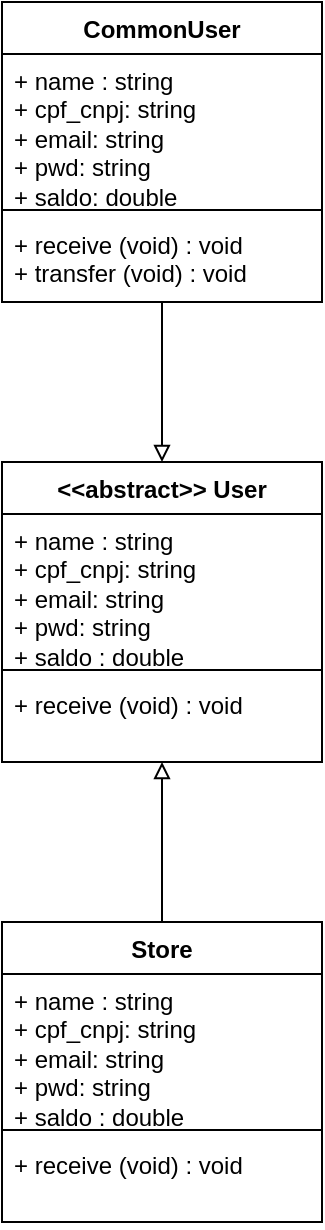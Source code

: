 <mxfile version="24.8.6" pages="2">
  <diagram name="UML" id="MvfSUKwGwdcnrsB4NHhz">
    <mxGraphModel dx="714" dy="1858" grid="1" gridSize="10" guides="1" tooltips="1" connect="1" arrows="1" fold="1" page="1" pageScale="1" pageWidth="827" pageHeight="1169" math="0" shadow="0">
      <root>
        <mxCell id="0" />
        <mxCell id="1" parent="0" />
        <mxCell id="cY8wUNtef6EiulZyEPsS-9" value="" style="edgeStyle=orthogonalEdgeStyle;rounded=0;orthogonalLoop=1;jettySize=auto;html=1;endArrow=none;endFill=0;jumpStyle=line;startArrow=block;startFill=0;" parent="1" source="cY8wUNtef6EiulZyEPsS-1" target="cY8wUNtef6EiulZyEPsS-5" edge="1">
          <mxGeometry relative="1" as="geometry" />
        </mxCell>
        <mxCell id="cY8wUNtef6EiulZyEPsS-17" value="" style="edgeStyle=orthogonalEdgeStyle;rounded=0;orthogonalLoop=1;jettySize=auto;html=1;endArrow=none;endFill=0;startArrow=block;startFill=0;" parent="1" source="cY8wUNtef6EiulZyEPsS-1" target="cY8wUNtef6EiulZyEPsS-13" edge="1">
          <mxGeometry relative="1" as="geometry" />
        </mxCell>
        <mxCell id="cY8wUNtef6EiulZyEPsS-1" value="&amp;lt;&amp;lt;abstract&amp;gt;&amp;gt; User" style="swimlane;fontStyle=1;align=center;verticalAlign=top;childLayout=stackLayout;horizontal=1;startSize=26;horizontalStack=0;resizeParent=1;resizeParentMax=0;resizeLast=0;collapsible=1;marginBottom=0;whiteSpace=wrap;html=1;" parent="1" vertex="1">
          <mxGeometry x="300" y="130" width="160" height="150" as="geometry" />
        </mxCell>
        <mxCell id="cY8wUNtef6EiulZyEPsS-2" value="+ name : string&lt;div&gt;+ cpf_cnpj: string&lt;/div&gt;&lt;div&gt;+ email: string&lt;/div&gt;&lt;div&gt;+ pwd: string&lt;/div&gt;&lt;div&gt;+ saldo : double&lt;/div&gt;" style="text;strokeColor=none;fillColor=none;align=left;verticalAlign=top;spacingLeft=4;spacingRight=4;overflow=hidden;rotatable=0;points=[[0,0.5],[1,0.5]];portConstraint=eastwest;whiteSpace=wrap;html=1;" parent="cY8wUNtef6EiulZyEPsS-1" vertex="1">
          <mxGeometry y="26" width="160" height="74" as="geometry" />
        </mxCell>
        <mxCell id="cY8wUNtef6EiulZyEPsS-3" value="" style="line;strokeWidth=1;fillColor=none;align=left;verticalAlign=middle;spacingTop=-1;spacingLeft=3;spacingRight=3;rotatable=0;labelPosition=right;points=[];portConstraint=eastwest;strokeColor=inherit;" parent="cY8wUNtef6EiulZyEPsS-1" vertex="1">
          <mxGeometry y="100" width="160" height="8" as="geometry" />
        </mxCell>
        <mxCell id="cY8wUNtef6EiulZyEPsS-4" value="+ receive (void) : void" style="text;strokeColor=none;fillColor=none;align=left;verticalAlign=top;spacingLeft=4;spacingRight=4;overflow=hidden;rotatable=0;points=[[0,0.5],[1,0.5]];portConstraint=eastwest;whiteSpace=wrap;html=1;" parent="cY8wUNtef6EiulZyEPsS-1" vertex="1">
          <mxGeometry y="108" width="160" height="42" as="geometry" />
        </mxCell>
        <mxCell id="cY8wUNtef6EiulZyEPsS-5" value="Store" style="swimlane;fontStyle=1;align=center;verticalAlign=top;childLayout=stackLayout;horizontal=1;startSize=26;horizontalStack=0;resizeParent=1;resizeParentMax=0;resizeLast=0;collapsible=1;marginBottom=0;whiteSpace=wrap;html=1;" parent="1" vertex="1">
          <mxGeometry x="300" y="360" width="160" height="150" as="geometry" />
        </mxCell>
        <mxCell id="cY8wUNtef6EiulZyEPsS-6" value="+ name : string&lt;div&gt;+ cpf_cnpj: string&lt;/div&gt;&lt;div&gt;+ email: string&lt;/div&gt;&lt;div&gt;+ pwd: string&lt;/div&gt;&lt;div&gt;+ saldo : double&lt;/div&gt;" style="text;strokeColor=none;fillColor=none;align=left;verticalAlign=top;spacingLeft=4;spacingRight=4;overflow=hidden;rotatable=0;points=[[0,0.5],[1,0.5]];portConstraint=eastwest;whiteSpace=wrap;html=1;" parent="cY8wUNtef6EiulZyEPsS-5" vertex="1">
          <mxGeometry y="26" width="160" height="74" as="geometry" />
        </mxCell>
        <mxCell id="cY8wUNtef6EiulZyEPsS-7" value="" style="line;strokeWidth=1;fillColor=none;align=left;verticalAlign=middle;spacingTop=-1;spacingLeft=3;spacingRight=3;rotatable=0;labelPosition=right;points=[];portConstraint=eastwest;strokeColor=inherit;" parent="cY8wUNtef6EiulZyEPsS-5" vertex="1">
          <mxGeometry y="100" width="160" height="8" as="geometry" />
        </mxCell>
        <mxCell id="cY8wUNtef6EiulZyEPsS-8" value="+ receive (void) : void" style="text;strokeColor=none;fillColor=none;align=left;verticalAlign=top;spacingLeft=4;spacingRight=4;overflow=hidden;rotatable=0;points=[[0,0.5],[1,0.5]];portConstraint=eastwest;whiteSpace=wrap;html=1;" parent="cY8wUNtef6EiulZyEPsS-5" vertex="1">
          <mxGeometry y="108" width="160" height="42" as="geometry" />
        </mxCell>
        <mxCell id="cY8wUNtef6EiulZyEPsS-13" value="CommonUser" style="swimlane;fontStyle=1;align=center;verticalAlign=top;childLayout=stackLayout;horizontal=1;startSize=26;horizontalStack=0;resizeParent=1;resizeParentMax=0;resizeLast=0;collapsible=1;marginBottom=0;whiteSpace=wrap;html=1;" parent="1" vertex="1">
          <mxGeometry x="300" y="-100" width="160" height="150" as="geometry" />
        </mxCell>
        <mxCell id="cY8wUNtef6EiulZyEPsS-14" value="+ name : string&lt;div&gt;+ cpf_cnpj: string&lt;/div&gt;&lt;div&gt;+ email: string&lt;/div&gt;&lt;div&gt;+ pwd: string&lt;/div&gt;&lt;div&gt;+ saldo: double&lt;/div&gt;" style="text;strokeColor=none;fillColor=none;align=left;verticalAlign=top;spacingLeft=4;spacingRight=4;overflow=hidden;rotatable=0;points=[[0,0.5],[1,0.5]];portConstraint=eastwest;whiteSpace=wrap;html=1;" parent="cY8wUNtef6EiulZyEPsS-13" vertex="1">
          <mxGeometry y="26" width="160" height="74" as="geometry" />
        </mxCell>
        <mxCell id="cY8wUNtef6EiulZyEPsS-15" value="" style="line;strokeWidth=1;fillColor=none;align=left;verticalAlign=middle;spacingTop=-1;spacingLeft=3;spacingRight=3;rotatable=0;labelPosition=right;points=[];portConstraint=eastwest;strokeColor=inherit;" parent="cY8wUNtef6EiulZyEPsS-13" vertex="1">
          <mxGeometry y="100" width="160" height="8" as="geometry" />
        </mxCell>
        <mxCell id="cY8wUNtef6EiulZyEPsS-16" value="+ receive (void) : void&lt;div&gt;+ transfer (void) : void&lt;/div&gt;" style="text;strokeColor=none;fillColor=none;align=left;verticalAlign=top;spacingLeft=4;spacingRight=4;overflow=hidden;rotatable=0;points=[[0,0.5],[1,0.5]];portConstraint=eastwest;whiteSpace=wrap;html=1;" parent="cY8wUNtef6EiulZyEPsS-13" vertex="1">
          <mxGeometry y="108" width="160" height="42" as="geometry" />
        </mxCell>
      </root>
    </mxGraphModel>
  </diagram>
  <diagram id="f_n0mu8CgQDKu6z_IwcH" name="Desenho de solucao">
    <mxGraphModel dx="714" dy="689" grid="1" gridSize="10" guides="1" tooltips="1" connect="1" arrows="1" fold="1" page="1" pageScale="1" pageWidth="827" pageHeight="1169" math="0" shadow="0">
      <root>
        <mxCell id="0" />
        <mxCell id="1" parent="0" />
        <mxCell id="oESwHcfnBzSelsX8lsJo-19" style="edgeStyle=orthogonalEdgeStyle;rounded=0;orthogonalLoop=1;jettySize=auto;html=1;" edge="1" parent="1" source="oESwHcfnBzSelsX8lsJo-1" target="oESwHcfnBzSelsX8lsJo-5">
          <mxGeometry relative="1" as="geometry" />
        </mxCell>
        <mxCell id="oESwHcfnBzSelsX8lsJo-21" style="rounded=0;orthogonalLoop=1;jettySize=auto;html=1;" edge="1" parent="1" source="oESwHcfnBzSelsX8lsJo-1">
          <mxGeometry relative="1" as="geometry">
            <mxPoint x="310" y="420" as="targetPoint" />
          </mxGeometry>
        </mxCell>
        <mxCell id="oESwHcfnBzSelsX8lsJo-1" value="Tranferencias" style="sketch=0;points=[[0,0,0],[0.25,0,0],[0.5,0,0],[0.75,0,0],[1,0,0],[0,1,0],[0.25,1,0],[0.5,1,0],[0.75,1,0],[1,1,0],[0,0.25,0],[0,0.5,0],[0,0.75,0],[1,0.25,0],[1,0.5,0],[1,0.75,0]];outlineConnect=0;fontColor=#232F3E;fillColor=#ED7100;strokeColor=#ffffff;dashed=0;verticalLabelPosition=bottom;verticalAlign=top;align=center;html=1;fontSize=12;fontStyle=0;aspect=fixed;shape=mxgraph.aws4.resourceIcon;resIcon=mxgraph.aws4.ecs;" vertex="1" parent="1">
          <mxGeometry x="130" y="250" width="78" height="78" as="geometry" />
        </mxCell>
        <mxCell id="oESwHcfnBzSelsX8lsJo-24" style="rounded=0;orthogonalLoop=1;jettySize=auto;html=1;" edge="1" parent="1" source="oESwHcfnBzSelsX8lsJo-4" target="oESwHcfnBzSelsX8lsJo-7">
          <mxGeometry relative="1" as="geometry" />
        </mxCell>
        <mxCell id="oESwHcfnBzSelsX8lsJo-4" value="" style="sketch=0;points=[[0,0,0],[0.25,0,0],[0.5,0,0],[0.75,0,0],[1,0,0],[0,1,0],[0.25,1,0],[0.5,1,0],[0.75,1,0],[1,1,0],[0,0.25,0],[0,0.5,0],[0,0.75,0],[1,0.25,0],[1,0.5,0],[1,0.75,0]];outlineConnect=0;fontColor=#232F3E;fillColor=#E7157B;strokeColor=#ffffff;dashed=0;verticalLabelPosition=bottom;verticalAlign=top;align=center;html=1;fontSize=12;fontStyle=0;aspect=fixed;shape=mxgraph.aws4.resourceIcon;resIcon=mxgraph.aws4.sqs;" vertex="1" parent="1">
          <mxGeometry x="320" y="130" width="78" height="78" as="geometry" />
        </mxCell>
        <mxCell id="oESwHcfnBzSelsX8lsJo-5" value="" style="sketch=0;points=[[0,0,0],[0.25,0,0],[0.5,0,0],[0.75,0,0],[1,0,0],[0,1,0],[0.25,1,0],[0.5,1,0],[0.75,1,0],[1,1,0],[0,0.25,0],[0,0.5,0],[0,0.75,0],[1,0.25,0],[1,0.5,0],[1,0.75,0]];outlineConnect=0;fontColor=#232F3E;fillColor=#E7157B;strokeColor=#ffffff;dashed=0;verticalLabelPosition=bottom;verticalAlign=top;align=center;html=1;fontSize=12;fontStyle=0;aspect=fixed;shape=mxgraph.aws4.resourceIcon;resIcon=mxgraph.aws4.sns;" vertex="1" parent="1">
          <mxGeometry x="320" y="250" width="78" height="78" as="geometry" />
        </mxCell>
        <mxCell id="oESwHcfnBzSelsX8lsJo-25" style="rounded=0;orthogonalLoop=1;jettySize=auto;html=1;" edge="1" parent="1" source="oESwHcfnBzSelsX8lsJo-6" target="oESwHcfnBzSelsX8lsJo-7">
          <mxGeometry relative="1" as="geometry" />
        </mxCell>
        <mxCell id="oESwHcfnBzSelsX8lsJo-6" value="" style="sketch=0;points=[[0,0,0],[0.25,0,0],[0.5,0,0],[0.75,0,0],[1,0,0],[0,1,0],[0.25,1,0],[0.5,1,0],[0.75,1,0],[1,1,0],[0,0.25,0],[0,0.5,0],[0,0.75,0],[1,0.25,0],[1,0.5,0],[1,0.75,0]];outlineConnect=0;fontColor=#232F3E;fillColor=#8C4FFF;strokeColor=#ffffff;dashed=0;verticalLabelPosition=bottom;verticalAlign=top;align=center;html=1;fontSize=12;fontStyle=0;aspect=fixed;shape=mxgraph.aws4.resourceIcon;resIcon=mxgraph.aws4.managed_streaming_for_kafka;" vertex="1" parent="1">
          <mxGeometry x="320" y="380" width="78" height="78" as="geometry" />
        </mxCell>
        <mxCell id="oESwHcfnBzSelsX8lsJo-11" value="" style="edgeStyle=orthogonalEdgeStyle;rounded=0;orthogonalLoop=1;jettySize=auto;html=1;" edge="1" parent="1" source="oESwHcfnBzSelsX8lsJo-12" target="oESwHcfnBzSelsX8lsJo-10">
          <mxGeometry relative="1" as="geometry" />
        </mxCell>
        <mxCell id="oESwHcfnBzSelsX8lsJo-15" style="edgeStyle=orthogonalEdgeStyle;rounded=0;orthogonalLoop=1;jettySize=auto;html=1;exitX=1;exitY=0.5;exitDx=0;exitDy=0;exitPerimeter=0;entryX=0;entryY=0.5;entryDx=0;entryDy=0;" edge="1" parent="1" source="oESwHcfnBzSelsX8lsJo-7" target="oESwHcfnBzSelsX8lsJo-14">
          <mxGeometry relative="1" as="geometry" />
        </mxCell>
        <mxCell id="oESwHcfnBzSelsX8lsJo-7" value="Mensageria" style="sketch=0;points=[[0,0,0],[0.25,0,0],[0.5,0,0],[0.75,0,0],[1,0,0],[0,1,0],[0.25,1,0],[0.5,1,0],[0.75,1,0],[1,1,0],[0,0.25,0],[0,0.5,0],[0,0.75,0],[1,0.25,0],[1,0.5,0],[1,0.75,0]];outlineConnect=0;fontColor=#232F3E;fillColor=#ED7100;strokeColor=#ffffff;dashed=0;verticalLabelPosition=bottom;verticalAlign=top;align=center;html=1;fontSize=12;fontStyle=0;aspect=fixed;shape=mxgraph.aws4.resourceIcon;resIcon=mxgraph.aws4.ecs;" vertex="1" parent="1">
          <mxGeometry x="510" y="250" width="78" height="78" as="geometry" />
        </mxCell>
        <mxCell id="oESwHcfnBzSelsX8lsJo-9" value="" style="edgeStyle=orthogonalEdgeStyle;rounded=0;orthogonalLoop=1;jettySize=auto;html=1;" edge="1" parent="1" source="oESwHcfnBzSelsX8lsJo-8" target="oESwHcfnBzSelsX8lsJo-1">
          <mxGeometry relative="1" as="geometry" />
        </mxCell>
        <mxCell id="oESwHcfnBzSelsX8lsJo-8" value="" style="shape=actor;whiteSpace=wrap;html=1;" vertex="1" parent="1">
          <mxGeometry x="20" y="259" width="40" height="60" as="geometry" />
        </mxCell>
        <mxCell id="oESwHcfnBzSelsX8lsJo-10" value="" style="shape=actor;whiteSpace=wrap;html=1;" vertex="1" parent="1">
          <mxGeometry x="680" y="259" width="40" height="60" as="geometry" />
        </mxCell>
        <mxCell id="oESwHcfnBzSelsX8lsJo-14" value="" style="shape=image;html=1;verticalAlign=top;verticalLabelPosition=bottom;labelBackgroundColor=#ffffff;imageAspect=0;aspect=fixed;image=https://cdn0.iconfinder.com/data/icons/devices-42/512/android_phone-128.png" vertex="1" parent="1">
          <mxGeometry x="656" y="150" width="88" height="88" as="geometry" />
        </mxCell>
        <mxCell id="oESwHcfnBzSelsX8lsJo-17" value="" style="edgeStyle=orthogonalEdgeStyle;rounded=0;orthogonalLoop=1;jettySize=auto;html=1;" edge="1" parent="1" source="oESwHcfnBzSelsX8lsJo-7" target="oESwHcfnBzSelsX8lsJo-12">
          <mxGeometry relative="1" as="geometry">
            <mxPoint x="588" y="289" as="sourcePoint" />
            <mxPoint x="680" y="289" as="targetPoint" />
          </mxGeometry>
        </mxCell>
        <mxCell id="oESwHcfnBzSelsX8lsJo-12" value="" style="html=1;verticalLabelPosition=bottom;align=center;labelBackgroundColor=#ffffff;verticalAlign=top;strokeWidth=2;strokeColor=#0080F0;shadow=0;dashed=0;shape=mxgraph.ios7.icons.mail;" vertex="1" parent="1">
          <mxGeometry x="610" y="280.75" width="30" height="16.5" as="geometry" />
        </mxCell>
        <mxCell id="oESwHcfnBzSelsX8lsJo-20" style="edgeStyle=orthogonalEdgeStyle;rounded=0;orthogonalLoop=1;jettySize=auto;html=1;entryX=0;entryY=0.5;entryDx=0;entryDy=0;entryPerimeter=0;" edge="1" parent="1" source="oESwHcfnBzSelsX8lsJo-5" target="oESwHcfnBzSelsX8lsJo-7">
          <mxGeometry relative="1" as="geometry" />
        </mxCell>
        <mxCell id="oESwHcfnBzSelsX8lsJo-23" style="rounded=0;orthogonalLoop=1;jettySize=auto;html=1;entryX=0;entryY=0.5;entryDx=0;entryDy=0;entryPerimeter=0;" edge="1" parent="1" source="oESwHcfnBzSelsX8lsJo-1" target="oESwHcfnBzSelsX8lsJo-4">
          <mxGeometry relative="1" as="geometry" />
        </mxCell>
      </root>
    </mxGraphModel>
  </diagram>
</mxfile>
